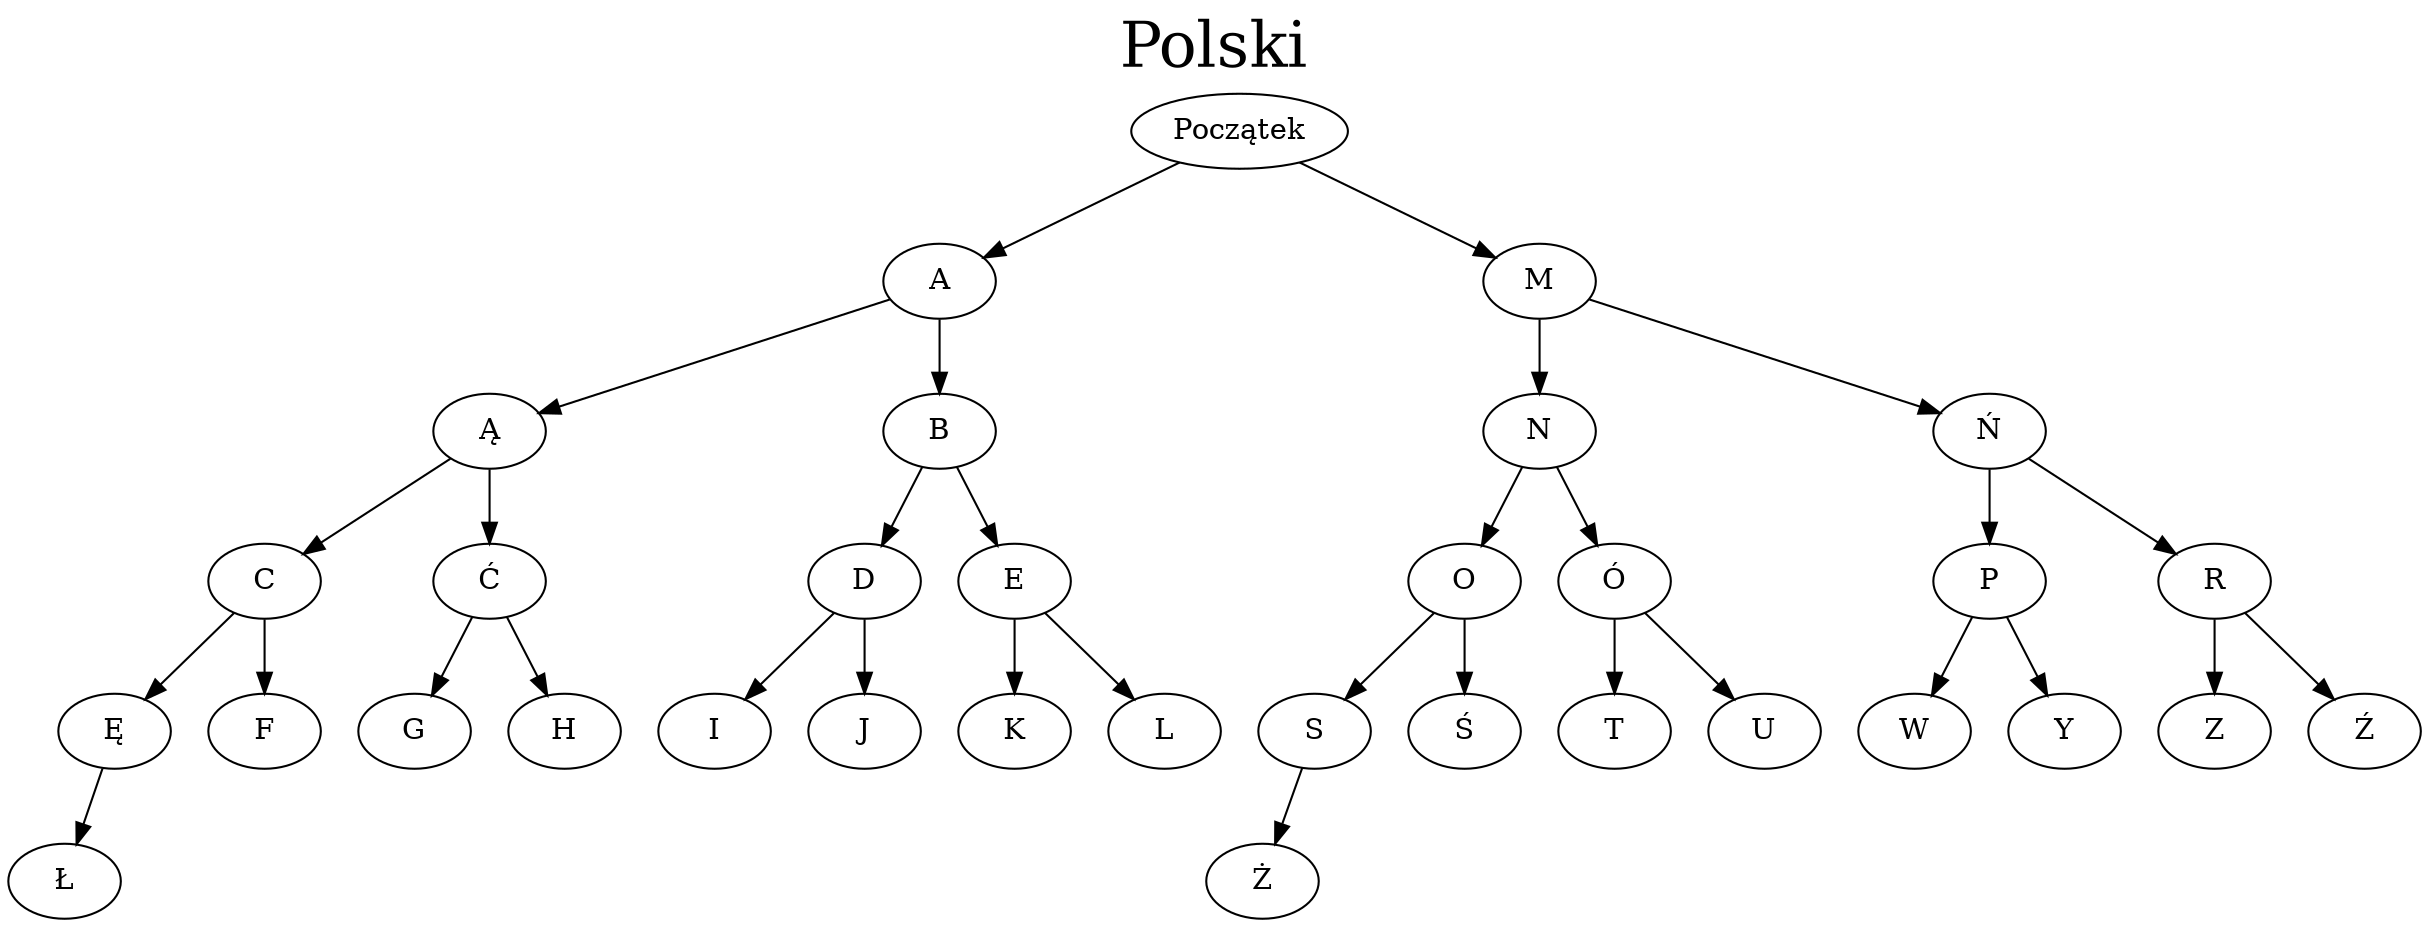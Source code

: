 digraph G {
#    nodesep=0.3
#    ranksep=0.2
#    margin=0.1
#    node [shape=circle]
    #node [shape=circle, color=blue];
#    edge [arrowsize=0.8]

    #label="English"
    #labelloc=top
    #labeljust=left

    graph [label="Polski", labelloc=top, fontsize=30];

Początek->A
A->Ą
A->B
Ą->C
Ą->Ć
B->D
B->E
C->Ę
C->F
Ć->G
Ć->H
D->I
D->J
E->K
E->L
Ę->Ł
empty1 [label="",width=.1,style=invis]
Ę-> empty1 [style=invis]

Początek->M
M->N
M->Ń
N->O
N->Ó
Ń->P
Ń->R
O->S
O->Ś
Ó->T
Ó->U
P->W
P->Y
R->Z
R->Ź
S->Ż
empty2 [label="",width=.1,style=invis]
S -> empty2 [style=invis]

    #empty1 [label="",width=.1,style=invis]
    #G -> empty1 [style=invis]

}

